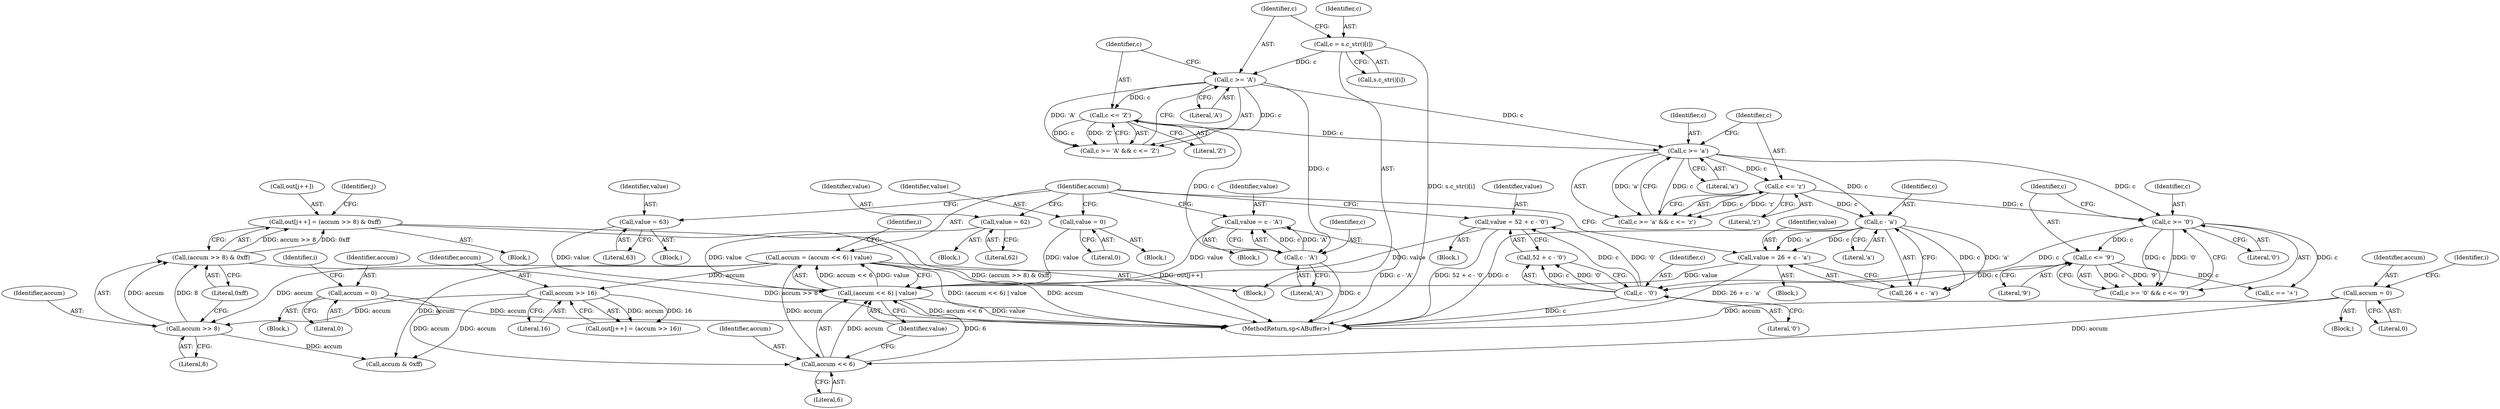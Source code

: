 digraph "0_Android_552a3b5df2a6876d10da20f72e4cc0d44ac2c790@array" {
"1000346" [label="(Call,out[j++] = (accum >> 8) & 0xff)"];
"1000351" [label="(Call,(accum >> 8) & 0xff)"];
"1000352" [label="(Call,accum >> 8)"];
"1000338" [label="(Call,accum >> 16)"];
"1000312" [label="(Call,accum = (accum << 6) | value)"];
"1000314" [label="(Call,(accum << 6) | value)"];
"1000315" [label="(Call,accum << 6)"];
"1000369" [label="(Call,accum = 0)"];
"1000203" [label="(Call,accum = 0)"];
"1000309" [label="(Call,value = 0)"];
"1000265" [label="(Call,value = 52 + c - '0')"];
"1000269" [label="(Call,c - '0')"];
"1000258" [label="(Call,c >= '0')"];
"1000241" [label="(Call,c >= 'a')"];
"1000226" [label="(Call,c >= 'A')"];
"1000218" [label="(Call,c = s.c_str()[i])"];
"1000229" [label="(Call,c <= 'Z')"];
"1000244" [label="(Call,c <= 'z')"];
"1000261" [label="(Call,c <= '9')"];
"1000278" [label="(Call,value = 62)"];
"1000248" [label="(Call,value = 26 + c - 'a')"];
"1000252" [label="(Call,c - 'a')"];
"1000233" [label="(Call,value = c - 'A')"];
"1000235" [label="(Call,c - 'A')"];
"1000287" [label="(Call,value = 63)"];
"1000204" [label="(Identifier,accum)"];
"1000257" [label="(Call,c >= '0' && c <= '9')"];
"1000323" [label="(Identifier,i)"];
"1000316" [label="(Identifier,accum)"];
"1000228" [label="(Literal,'A')"];
"1000347" [label="(Call,out[j++])"];
"1000265" [label="(Call,value = 52 + c - '0')"];
"1000261" [label="(Call,c <= '9')"];
"1000248" [label="(Call,value = 26 + c - 'a')"];
"1000340" [label="(Literal,16)"];
"1000263" [label="(Literal,'9')"];
"1000299" [label="(Block,)"];
"1000237" [label="(Literal,'A')"];
"1000278" [label="(Call,value = 62)"];
"1000266" [label="(Identifier,value)"];
"1000313" [label="(Identifier,accum)"];
"1000369" [label="(Call,accum = 0)"];
"1000102" [label="(Block,)"];
"1000358" [label="(Identifier,j)"];
"1000227" [label="(Identifier,c)"];
"1000311" [label="(Literal,0)"];
"1000270" [label="(Identifier,c)"];
"1000258" [label="(Call,c >= '0')"];
"1000244" [label="(Call,c <= 'z')"];
"1000315" [label="(Call,accum << 6)"];
"1000354" [label="(Literal,8)"];
"1000216" [label="(Block,)"];
"1000219" [label="(Identifier,c)"];
"1000289" [label="(Literal,63)"];
"1000314" [label="(Call,(accum << 6) | value)"];
"1000267" [label="(Call,52 + c - '0')"];
"1000346" [label="(Call,out[j++] = (accum >> 8) & 0xff)"];
"1000277" [label="(Block,)"];
"1000345" [label="(Block,)"];
"1000333" [label="(Call,out[j++] = (accum >> 16))"];
"1000226" [label="(Call,c >= 'A')"];
"1000264" [label="(Block,)"];
"1000242" [label="(Identifier,c)"];
"1000352" [label="(Call,accum >> 8)"];
"1000338" [label="(Call,accum >> 16)"];
"1000215" [label="(Identifier,i)"];
"1000243" [label="(Literal,'a')"];
"1000230" [label="(Identifier,c)"];
"1000247" [label="(Block,)"];
"1000249" [label="(Identifier,value)"];
"1000327" [label="(Block,)"];
"1000246" [label="(Literal,'z')"];
"1000225" [label="(Call,c >= 'A' && c <= 'Z')"];
"1000253" [label="(Identifier,c)"];
"1000234" [label="(Identifier,value)"];
"1000218" [label="(Call,c = s.c_str()[i])"];
"1000351" [label="(Call,(accum >> 8) & 0xff)"];
"1000339" [label="(Identifier,accum)"];
"1000279" [label="(Identifier,value)"];
"1000310" [label="(Identifier,value)"];
"1000250" [label="(Call,26 + c - 'a')"];
"1000355" [label="(Literal,0xff)"];
"1000280" [label="(Literal,62)"];
"1000312" [label="(Call,accum = (accum << 6) | value)"];
"1000241" [label="(Call,c >= 'a')"];
"1000205" [label="(Literal,0)"];
"1000240" [label="(Call,c >= 'a' && c <= 'z')"];
"1000260" [label="(Literal,'0')"];
"1000309" [label="(Call,value = 0)"];
"1000231" [label="(Literal,'Z')"];
"1000288" [label="(Identifier,value)"];
"1000318" [label="(Identifier,value)"];
"1000374" [label="(MethodReturn,sp<ABuffer>)"];
"1000233" [label="(Call,value = c - 'A')"];
"1000274" [label="(Call,c == '+')"];
"1000235" [label="(Call,c - 'A')"];
"1000232" [label="(Block,)"];
"1000229" [label="(Call,c <= 'Z')"];
"1000203" [label="(Call,accum = 0)"];
"1000262" [label="(Identifier,c)"];
"1000366" [label="(Call,accum & 0xff)"];
"1000254" [label="(Literal,'a')"];
"1000286" [label="(Block,)"];
"1000245" [label="(Identifier,c)"];
"1000236" [label="(Identifier,c)"];
"1000353" [label="(Identifier,accum)"];
"1000271" [label="(Literal,'0')"];
"1000269" [label="(Call,c - '0')"];
"1000220" [label="(Call,s.c_str()[i])"];
"1000287" [label="(Call,value = 63)"];
"1000317" [label="(Literal,6)"];
"1000209" [label="(Identifier,i)"];
"1000370" [label="(Identifier,accum)"];
"1000371" [label="(Literal,0)"];
"1000259" [label="(Identifier,c)"];
"1000252" [label="(Call,c - 'a')"];
"1000346" -> "1000345"  [label="AST: "];
"1000346" -> "1000351"  [label="CFG: "];
"1000347" -> "1000346"  [label="AST: "];
"1000351" -> "1000346"  [label="AST: "];
"1000358" -> "1000346"  [label="CFG: "];
"1000346" -> "1000374"  [label="DDG: (accum >> 8) & 0xff"];
"1000346" -> "1000374"  [label="DDG: out[j++]"];
"1000351" -> "1000346"  [label="DDG: accum >> 8"];
"1000351" -> "1000346"  [label="DDG: 0xff"];
"1000351" -> "1000355"  [label="CFG: "];
"1000352" -> "1000351"  [label="AST: "];
"1000355" -> "1000351"  [label="AST: "];
"1000351" -> "1000374"  [label="DDG: accum >> 8"];
"1000352" -> "1000351"  [label="DDG: accum"];
"1000352" -> "1000351"  [label="DDG: 8"];
"1000352" -> "1000354"  [label="CFG: "];
"1000353" -> "1000352"  [label="AST: "];
"1000354" -> "1000352"  [label="AST: "];
"1000355" -> "1000352"  [label="CFG: "];
"1000338" -> "1000352"  [label="DDG: accum"];
"1000312" -> "1000352"  [label="DDG: accum"];
"1000352" -> "1000366"  [label="DDG: accum"];
"1000338" -> "1000333"  [label="AST: "];
"1000338" -> "1000340"  [label="CFG: "];
"1000339" -> "1000338"  [label="AST: "];
"1000340" -> "1000338"  [label="AST: "];
"1000333" -> "1000338"  [label="CFG: "];
"1000338" -> "1000333"  [label="DDG: accum"];
"1000338" -> "1000333"  [label="DDG: 16"];
"1000312" -> "1000338"  [label="DDG: accum"];
"1000338" -> "1000366"  [label="DDG: accum"];
"1000312" -> "1000216"  [label="AST: "];
"1000312" -> "1000314"  [label="CFG: "];
"1000313" -> "1000312"  [label="AST: "];
"1000314" -> "1000312"  [label="AST: "];
"1000323" -> "1000312"  [label="CFG: "];
"1000312" -> "1000374"  [label="DDG: accum"];
"1000312" -> "1000374"  [label="DDG: (accum << 6) | value"];
"1000314" -> "1000312"  [label="DDG: accum << 6"];
"1000314" -> "1000312"  [label="DDG: value"];
"1000312" -> "1000315"  [label="DDG: accum"];
"1000312" -> "1000366"  [label="DDG: accum"];
"1000314" -> "1000318"  [label="CFG: "];
"1000315" -> "1000314"  [label="AST: "];
"1000318" -> "1000314"  [label="AST: "];
"1000314" -> "1000374"  [label="DDG: accum << 6"];
"1000314" -> "1000374"  [label="DDG: value"];
"1000315" -> "1000314"  [label="DDG: accum"];
"1000315" -> "1000314"  [label="DDG: 6"];
"1000309" -> "1000314"  [label="DDG: value"];
"1000265" -> "1000314"  [label="DDG: value"];
"1000278" -> "1000314"  [label="DDG: value"];
"1000248" -> "1000314"  [label="DDG: value"];
"1000233" -> "1000314"  [label="DDG: value"];
"1000287" -> "1000314"  [label="DDG: value"];
"1000315" -> "1000317"  [label="CFG: "];
"1000316" -> "1000315"  [label="AST: "];
"1000317" -> "1000315"  [label="AST: "];
"1000318" -> "1000315"  [label="CFG: "];
"1000369" -> "1000315"  [label="DDG: accum"];
"1000203" -> "1000315"  [label="DDG: accum"];
"1000369" -> "1000327"  [label="AST: "];
"1000369" -> "1000371"  [label="CFG: "];
"1000370" -> "1000369"  [label="AST: "];
"1000371" -> "1000369"  [label="AST: "];
"1000215" -> "1000369"  [label="CFG: "];
"1000369" -> "1000374"  [label="DDG: accum"];
"1000203" -> "1000102"  [label="AST: "];
"1000203" -> "1000205"  [label="CFG: "];
"1000204" -> "1000203"  [label="AST: "];
"1000205" -> "1000203"  [label="AST: "];
"1000209" -> "1000203"  [label="CFG: "];
"1000203" -> "1000374"  [label="DDG: accum"];
"1000309" -> "1000299"  [label="AST: "];
"1000309" -> "1000311"  [label="CFG: "];
"1000310" -> "1000309"  [label="AST: "];
"1000311" -> "1000309"  [label="AST: "];
"1000313" -> "1000309"  [label="CFG: "];
"1000265" -> "1000264"  [label="AST: "];
"1000265" -> "1000267"  [label="CFG: "];
"1000266" -> "1000265"  [label="AST: "];
"1000267" -> "1000265"  [label="AST: "];
"1000313" -> "1000265"  [label="CFG: "];
"1000265" -> "1000374"  [label="DDG: 52 + c - '0'"];
"1000269" -> "1000265"  [label="DDG: c"];
"1000269" -> "1000265"  [label="DDG: '0'"];
"1000269" -> "1000267"  [label="AST: "];
"1000269" -> "1000271"  [label="CFG: "];
"1000270" -> "1000269"  [label="AST: "];
"1000271" -> "1000269"  [label="AST: "];
"1000267" -> "1000269"  [label="CFG: "];
"1000269" -> "1000374"  [label="DDG: c"];
"1000269" -> "1000267"  [label="DDG: c"];
"1000269" -> "1000267"  [label="DDG: '0'"];
"1000258" -> "1000269"  [label="DDG: c"];
"1000261" -> "1000269"  [label="DDG: c"];
"1000258" -> "1000257"  [label="AST: "];
"1000258" -> "1000260"  [label="CFG: "];
"1000259" -> "1000258"  [label="AST: "];
"1000260" -> "1000258"  [label="AST: "];
"1000262" -> "1000258"  [label="CFG: "];
"1000257" -> "1000258"  [label="CFG: "];
"1000258" -> "1000257"  [label="DDG: c"];
"1000258" -> "1000257"  [label="DDG: '0'"];
"1000241" -> "1000258"  [label="DDG: c"];
"1000244" -> "1000258"  [label="DDG: c"];
"1000258" -> "1000261"  [label="DDG: c"];
"1000258" -> "1000274"  [label="DDG: c"];
"1000241" -> "1000240"  [label="AST: "];
"1000241" -> "1000243"  [label="CFG: "];
"1000242" -> "1000241"  [label="AST: "];
"1000243" -> "1000241"  [label="AST: "];
"1000245" -> "1000241"  [label="CFG: "];
"1000240" -> "1000241"  [label="CFG: "];
"1000241" -> "1000240"  [label="DDG: c"];
"1000241" -> "1000240"  [label="DDG: 'a'"];
"1000226" -> "1000241"  [label="DDG: c"];
"1000229" -> "1000241"  [label="DDG: c"];
"1000241" -> "1000244"  [label="DDG: c"];
"1000241" -> "1000252"  [label="DDG: c"];
"1000226" -> "1000225"  [label="AST: "];
"1000226" -> "1000228"  [label="CFG: "];
"1000227" -> "1000226"  [label="AST: "];
"1000228" -> "1000226"  [label="AST: "];
"1000230" -> "1000226"  [label="CFG: "];
"1000225" -> "1000226"  [label="CFG: "];
"1000226" -> "1000225"  [label="DDG: c"];
"1000226" -> "1000225"  [label="DDG: 'A'"];
"1000218" -> "1000226"  [label="DDG: c"];
"1000226" -> "1000229"  [label="DDG: c"];
"1000226" -> "1000235"  [label="DDG: c"];
"1000218" -> "1000216"  [label="AST: "];
"1000218" -> "1000220"  [label="CFG: "];
"1000219" -> "1000218"  [label="AST: "];
"1000220" -> "1000218"  [label="AST: "];
"1000227" -> "1000218"  [label="CFG: "];
"1000218" -> "1000374"  [label="DDG: s.c_str()[i]"];
"1000229" -> "1000225"  [label="AST: "];
"1000229" -> "1000231"  [label="CFG: "];
"1000230" -> "1000229"  [label="AST: "];
"1000231" -> "1000229"  [label="AST: "];
"1000225" -> "1000229"  [label="CFG: "];
"1000229" -> "1000225"  [label="DDG: c"];
"1000229" -> "1000225"  [label="DDG: 'Z'"];
"1000229" -> "1000235"  [label="DDG: c"];
"1000244" -> "1000240"  [label="AST: "];
"1000244" -> "1000246"  [label="CFG: "];
"1000245" -> "1000244"  [label="AST: "];
"1000246" -> "1000244"  [label="AST: "];
"1000240" -> "1000244"  [label="CFG: "];
"1000244" -> "1000240"  [label="DDG: c"];
"1000244" -> "1000240"  [label="DDG: 'z'"];
"1000244" -> "1000252"  [label="DDG: c"];
"1000261" -> "1000257"  [label="AST: "];
"1000261" -> "1000263"  [label="CFG: "];
"1000262" -> "1000261"  [label="AST: "];
"1000263" -> "1000261"  [label="AST: "];
"1000257" -> "1000261"  [label="CFG: "];
"1000261" -> "1000257"  [label="DDG: c"];
"1000261" -> "1000257"  [label="DDG: '9'"];
"1000261" -> "1000274"  [label="DDG: c"];
"1000278" -> "1000277"  [label="AST: "];
"1000278" -> "1000280"  [label="CFG: "];
"1000279" -> "1000278"  [label="AST: "];
"1000280" -> "1000278"  [label="AST: "];
"1000313" -> "1000278"  [label="CFG: "];
"1000248" -> "1000247"  [label="AST: "];
"1000248" -> "1000250"  [label="CFG: "];
"1000249" -> "1000248"  [label="AST: "];
"1000250" -> "1000248"  [label="AST: "];
"1000313" -> "1000248"  [label="CFG: "];
"1000248" -> "1000374"  [label="DDG: 26 + c - 'a'"];
"1000252" -> "1000248"  [label="DDG: c"];
"1000252" -> "1000248"  [label="DDG: 'a'"];
"1000252" -> "1000250"  [label="AST: "];
"1000252" -> "1000254"  [label="CFG: "];
"1000253" -> "1000252"  [label="AST: "];
"1000254" -> "1000252"  [label="AST: "];
"1000250" -> "1000252"  [label="CFG: "];
"1000252" -> "1000374"  [label="DDG: c"];
"1000252" -> "1000250"  [label="DDG: c"];
"1000252" -> "1000250"  [label="DDG: 'a'"];
"1000233" -> "1000232"  [label="AST: "];
"1000233" -> "1000235"  [label="CFG: "];
"1000234" -> "1000233"  [label="AST: "];
"1000235" -> "1000233"  [label="AST: "];
"1000313" -> "1000233"  [label="CFG: "];
"1000233" -> "1000374"  [label="DDG: c - 'A'"];
"1000235" -> "1000233"  [label="DDG: c"];
"1000235" -> "1000233"  [label="DDG: 'A'"];
"1000235" -> "1000237"  [label="CFG: "];
"1000236" -> "1000235"  [label="AST: "];
"1000237" -> "1000235"  [label="AST: "];
"1000235" -> "1000374"  [label="DDG: c"];
"1000287" -> "1000286"  [label="AST: "];
"1000287" -> "1000289"  [label="CFG: "];
"1000288" -> "1000287"  [label="AST: "];
"1000289" -> "1000287"  [label="AST: "];
"1000313" -> "1000287"  [label="CFG: "];
}
